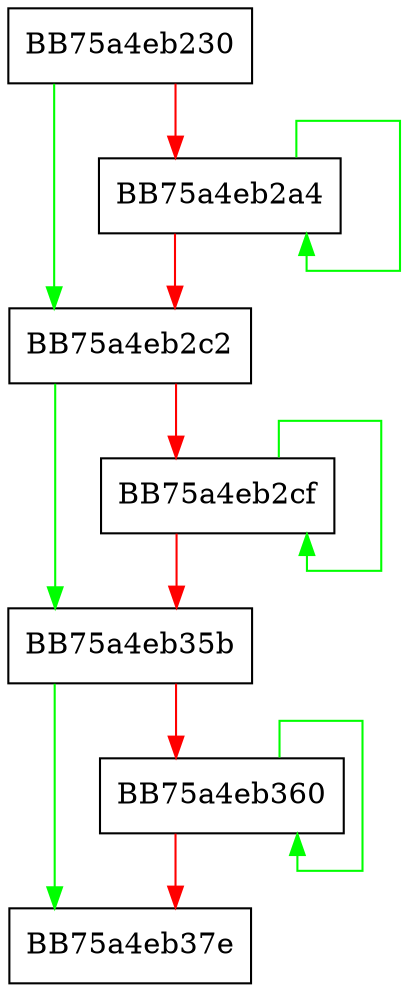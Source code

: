 digraph GetSigSeq {
  node [shape="box"];
  graph [splines=ortho];
  BB75a4eb230 -> BB75a4eb2c2 [color="green"];
  BB75a4eb230 -> BB75a4eb2a4 [color="red"];
  BB75a4eb2a4 -> BB75a4eb2a4 [color="green"];
  BB75a4eb2a4 -> BB75a4eb2c2 [color="red"];
  BB75a4eb2c2 -> BB75a4eb35b [color="green"];
  BB75a4eb2c2 -> BB75a4eb2cf [color="red"];
  BB75a4eb2cf -> BB75a4eb2cf [color="green"];
  BB75a4eb2cf -> BB75a4eb35b [color="red"];
  BB75a4eb35b -> BB75a4eb37e [color="green"];
  BB75a4eb35b -> BB75a4eb360 [color="red"];
  BB75a4eb360 -> BB75a4eb360 [color="green"];
  BB75a4eb360 -> BB75a4eb37e [color="red"];
}